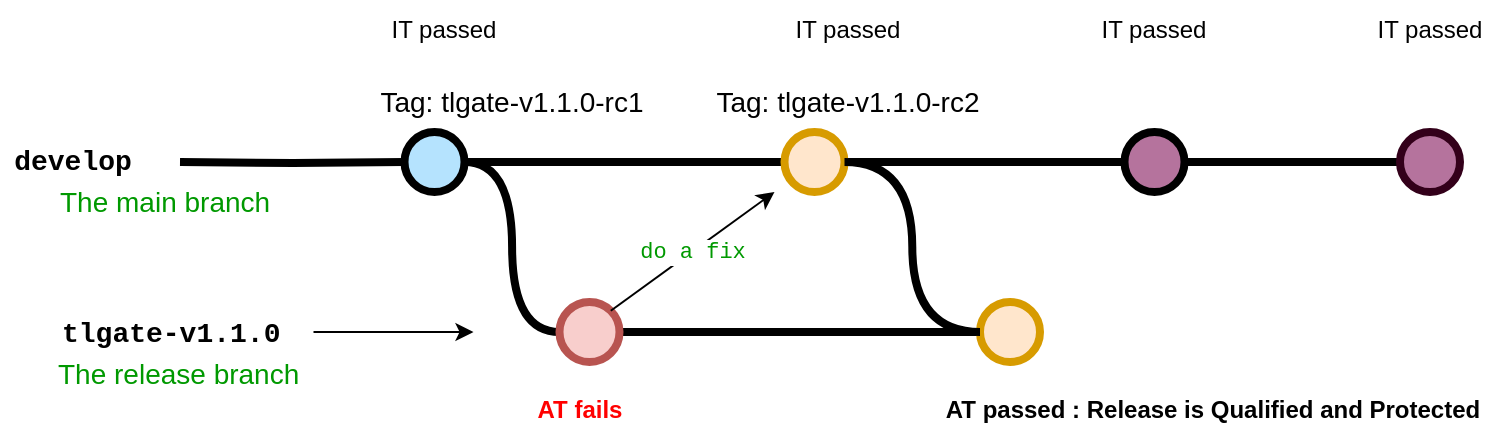 <mxfile version="16.1.0" type="github" pages="3">
  <diagram id="yPxyJZ8AM_hMuL3Unpa9" name="release-branches">
    <mxGraphModel dx="2212" dy="897" grid="1" gridSize="10" guides="1" tooltips="1" connect="1" arrows="1" fold="1" page="1" pageScale="1" pageWidth="1100" pageHeight="850" math="0" shadow="0">
      <root>
        <mxCell id="0" />
        <mxCell id="1" parent="0" />
        <mxCell id="uWUnNED6HEl2aK5fdaIb-8" value="" style="edgeStyle=orthogonalEdgeStyle;rounded=0;html=1;jettySize=auto;orthogonalLoop=1;plain-blue;endArrow=none;endFill=0;strokeWidth=4;strokeColor=#000000;entryX=0;entryY=0.5;entryDx=0;entryDy=0;entryPerimeter=0;" parent="1" source="uWUnNED6HEl2aK5fdaIb-10" target="9hBKPDzoitwpIBdzFDQ7-16" edge="1">
          <mxGeometry x="292.25" y="211" as="geometry">
            <mxPoint x="442.25" y="211" as="targetPoint" />
          </mxGeometry>
        </mxCell>
        <mxCell id="uWUnNED6HEl2aK5fdaIb-9" style="edgeStyle=orthogonalEdgeStyle;curved=1;rounded=0;html=1;exitX=1;exitY=0.5;exitPerimeter=0;entryX=0;entryY=0.5;entryPerimeter=0;endArrow=none;endFill=0;jettySize=auto;orthogonalLoop=1;strokeWidth=4;fontSize=15;" parent="1" source="uWUnNED6HEl2aK5fdaIb-10" target="uWUnNED6HEl2aK5fdaIb-15" edge="1">
          <mxGeometry relative="1" as="geometry" />
        </mxCell>
        <mxCell id="uWUnNED6HEl2aK5fdaIb-10" value="" style="verticalLabelPosition=bottom;verticalAlign=top;html=1;strokeWidth=4;shape=mxgraph.flowchart.on-page_reference;plain-blue;gradientColor=none;fillColor=#B5E3Fe;strokeColor=#000000;" parent="1" vertex="1">
          <mxGeometry x="262.25" y="196" width="30" height="30" as="geometry" />
        </mxCell>
        <mxCell id="uWUnNED6HEl2aK5fdaIb-80" value="" style="edgeStyle=orthogonalEdgeStyle;curved=1;rounded=0;orthogonalLoop=1;jettySize=auto;html=1;endArrow=none;endFill=0;strokeWidth=4;entryX=0;entryY=0.5;entryDx=0;entryDy=0;entryPerimeter=0;" parent="1" source="uWUnNED6HEl2aK5fdaIb-11" target="uWUnNED6HEl2aK5fdaIb-109" edge="1">
          <mxGeometry relative="1" as="geometry">
            <mxPoint x="734.5" y="211" as="targetPoint" />
          </mxGeometry>
        </mxCell>
        <mxCell id="uWUnNED6HEl2aK5fdaIb-11" value="" style="verticalLabelPosition=bottom;verticalAlign=top;html=1;strokeWidth=4;shape=mxgraph.flowchart.on-page_reference;plain-blue;gradientColor=none;strokeColor=#000000;fillColor=#B5739D;" parent="1" vertex="1">
          <mxGeometry x="622.25" y="196" width="30" height="30" as="geometry" />
        </mxCell>
        <mxCell id="uWUnNED6HEl2aK5fdaIb-109" value="" style="verticalLabelPosition=bottom;verticalAlign=top;html=1;strokeWidth=4;shape=mxgraph.flowchart.on-page_reference;plain-blue;gradientColor=none;strokeColor=#33001A;fillColor=#B5739D;" parent="1" vertex="1">
          <mxGeometry x="760" y="196" width="30" height="30" as="geometry" />
        </mxCell>
        <mxCell id="uWUnNED6HEl2aK5fdaIb-12" value="" style="edgeStyle=orthogonalEdgeStyle;rounded=0;html=1;jettySize=auto;orthogonalLoop=1;strokeWidth=4;endArrow=none;endFill=0;" parent="1" target="uWUnNED6HEl2aK5fdaIb-10" edge="1">
          <mxGeometry x="192.25" y="211" as="geometry">
            <mxPoint x="150" y="211" as="sourcePoint" />
          </mxGeometry>
        </mxCell>
        <mxCell id="uWUnNED6HEl2aK5fdaIb-13" value="develop" style="text;html=1;strokeColor=none;fillColor=none;align=center;verticalAlign=middle;whiteSpace=wrap;overflow=hidden;fontSize=14;fontStyle=1;fontFamily=Courier New;" parent="1" vertex="1">
          <mxGeometry x="60" y="190" width="73" height="42" as="geometry" />
        </mxCell>
        <mxCell id="uWUnNED6HEl2aK5fdaIb-14" style="edgeStyle=orthogonalEdgeStyle;curved=1;rounded=0;html=1;exitX=1;exitY=0.5;exitPerimeter=0;endArrow=none;endFill=0;jettySize=auto;orthogonalLoop=1;strokeWidth=4;fontSize=15;" parent="1" source="uWUnNED6HEl2aK5fdaIb-15" target="uWUnNED6HEl2aK5fdaIb-17" edge="1">
          <mxGeometry relative="1" as="geometry" />
        </mxCell>
        <mxCell id="uWUnNED6HEl2aK5fdaIb-15" value="" style="verticalLabelPosition=bottom;verticalAlign=top;html=1;strokeWidth=4;shape=mxgraph.flowchart.on-page_reference;strokeColor=#b85450;fillColor=#f8cecc;" parent="1" vertex="1">
          <mxGeometry x="339.75" y="281" width="30" height="30" as="geometry" />
        </mxCell>
        <mxCell id="uWUnNED6HEl2aK5fdaIb-17" value="" style="verticalLabelPosition=bottom;verticalAlign=top;html=1;strokeWidth=4;shape=mxgraph.flowchart.on-page_reference;strokeColor=#d79b00;fillColor=#ffe6cc;" parent="1" vertex="1">
          <mxGeometry x="550" y="281" width="30" height="30" as="geometry" />
        </mxCell>
        <mxCell id="uWUnNED6HEl2aK5fdaIb-20" value="tlgate-v1.1.0" style="text;html=1;strokeColor=none;fillColor=none;align=left;verticalAlign=middle;whiteSpace=wrap;overflow=hidden;fontSize=14;fontStyle=1;fontFamily=Courier New;" parent="1" vertex="1">
          <mxGeometry x="88.75" y="286" width="240" height="20" as="geometry" />
        </mxCell>
        <mxCell id="uWUnNED6HEl2aK5fdaIb-89" value="The release branch" style="text;html=1;strokeColor=none;fillColor=none;align=left;verticalAlign=middle;whiteSpace=wrap;overflow=hidden;fontSize=14;fontStyle=0;fontColor=#009900;" parent="1" vertex="1">
          <mxGeometry x="86.75" y="306" width="240" height="20" as="geometry" />
        </mxCell>
        <mxCell id="uWUnNED6HEl2aK5fdaIb-90" value="The main branch&lt;br&gt;" style="text;html=1;strokeColor=none;fillColor=none;align=left;verticalAlign=middle;whiteSpace=wrap;overflow=hidden;fontSize=14;fontStyle=0;fontColor=#009900;" parent="1" vertex="1">
          <mxGeometry x="88.25" y="220" width="146.75" height="20" as="geometry" />
        </mxCell>
        <mxCell id="uWUnNED6HEl2aK5fdaIb-93" value="" style="endArrow=classic;html=1;strokeWidth=1;fontFamily=Courier New;fontColor=#009900;" parent="1" edge="1">
          <mxGeometry width="50" height="50" relative="1" as="geometry">
            <mxPoint x="216.75" y="296" as="sourcePoint" />
            <mxPoint x="296.75" y="296" as="targetPoint" />
          </mxGeometry>
        </mxCell>
        <mxCell id="uWUnNED6HEl2aK5fdaIb-103" value="Tag: tlgate-v1.1.0-rc1" style="text;html=1;strokeColor=none;fillColor=none;align=center;verticalAlign=middle;whiteSpace=wrap;overflow=hidden;fontSize=14;" parent="1" vertex="1">
          <mxGeometry x="242.25" y="170" width="147.75" height="20" as="geometry" />
        </mxCell>
        <mxCell id="9hBKPDzoitwpIBdzFDQ7-21" value="" style="edgeStyle=orthogonalEdgeStyle;rounded=0;orthogonalLoop=1;jettySize=auto;html=1;fontSize=15;endArrow=none;endFill=0;strokeWidth=4;entryX=0;entryY=0.5;entryDx=0;entryDy=0;entryPerimeter=0;" parent="1" source="9hBKPDzoitwpIBdzFDQ7-16" target="uWUnNED6HEl2aK5fdaIb-11" edge="1">
          <mxGeometry relative="1" as="geometry">
            <mxPoint x="560.25" y="211" as="targetPoint" />
          </mxGeometry>
        </mxCell>
        <mxCell id="9hBKPDzoitwpIBdzFDQ7-16" value="" style="verticalLabelPosition=bottom;verticalAlign=top;html=1;strokeWidth=4;shape=mxgraph.flowchart.on-page_reference;strokeColor=#d79b00;fillColor=#ffe6cc;" parent="1" vertex="1">
          <mxGeometry x="452.25" y="196" width="30" height="30" as="geometry" />
        </mxCell>
        <mxCell id="0Nr4qGa-AZEYN_fg6LnV-1" value="AT fails" style="text;html=1;strokeColor=none;fillColor=none;align=center;verticalAlign=middle;whiteSpace=wrap;overflow=hidden;fontStyle=1;fontColor=#FF0000;" vertex="1" parent="1">
          <mxGeometry x="310" y="320" width="80" height="30" as="geometry" />
        </mxCell>
        <mxCell id="0Nr4qGa-AZEYN_fg6LnV-3" value="Tag: tlgate-v1.1.0-rc2" style="text;html=1;strokeColor=none;fillColor=none;align=center;verticalAlign=middle;whiteSpace=wrap;overflow=hidden;fontSize=14;" vertex="1" parent="1">
          <mxGeometry x="410" y="170" width="147.75" height="20" as="geometry" />
        </mxCell>
        <mxCell id="0Nr4qGa-AZEYN_fg6LnV-4" value="AT passed : Release is Qualified and Protected" style="text;html=1;strokeColor=none;fillColor=none;align=center;verticalAlign=middle;whiteSpace=wrap;overflow=hidden;fontStyle=1" vertex="1" parent="1">
          <mxGeometry x="524" y="320" width="285" height="30" as="geometry" />
        </mxCell>
        <mxCell id="0Nr4qGa-AZEYN_fg6LnV-6" style="edgeStyle=orthogonalEdgeStyle;curved=1;rounded=0;html=1;exitX=1;exitY=0.5;exitPerimeter=0;entryX=0;entryY=0.5;entryPerimeter=0;endArrow=none;endFill=0;jettySize=auto;orthogonalLoop=1;strokeWidth=4;fontSize=15;exitDx=0;exitDy=0;entryDx=0;entryDy=0;" edge="1" parent="1" source="9hBKPDzoitwpIBdzFDQ7-16" target="uWUnNED6HEl2aK5fdaIb-17">
          <mxGeometry relative="1" as="geometry">
            <mxPoint x="550" y="330" as="sourcePoint" />
            <mxPoint x="597.5" y="415" as="targetPoint" />
          </mxGeometry>
        </mxCell>
        <mxCell id="lnW2x52XJvLZ27mFD1Z6-2" value="IT passed" style="text;html=1;strokeColor=none;fillColor=none;align=center;verticalAlign=middle;whiteSpace=wrap;overflow=hidden;" vertex="1" parent="1">
          <mxGeometry x="242.25" y="130" width="80" height="30" as="geometry" />
        </mxCell>
        <mxCell id="lnW2x52XJvLZ27mFD1Z6-4" value="IT passed" style="text;html=1;strokeColor=none;fillColor=none;align=center;verticalAlign=middle;whiteSpace=wrap;overflow=hidden;" vertex="1" parent="1">
          <mxGeometry x="443.88" y="130" width="80" height="30" as="geometry" />
        </mxCell>
        <mxCell id="lnW2x52XJvLZ27mFD1Z6-6" value="IT passed" style="text;html=1;strokeColor=none;fillColor=none;align=center;verticalAlign=middle;whiteSpace=wrap;overflow=hidden;" vertex="1" parent="1">
          <mxGeometry x="597.25" y="130" width="80" height="30" as="geometry" />
        </mxCell>
        <mxCell id="lnW2x52XJvLZ27mFD1Z6-7" value="IT passed" style="text;html=1;strokeColor=none;fillColor=none;align=center;verticalAlign=middle;whiteSpace=wrap;overflow=hidden;" vertex="1" parent="1">
          <mxGeometry x="735" y="130" width="80" height="30" as="geometry" />
        </mxCell>
        <mxCell id="lnW2x52XJvLZ27mFD1Z6-8" value="do a fix" style="endArrow=classic;html=1;strokeWidth=1;fontFamily=Courier New;fontColor=#009900;exitX=0.855;exitY=0.145;exitDx=0;exitDy=0;exitPerimeter=0;entryX=0.25;entryY=0;entryDx=0;entryDy=0;" edge="1" parent="1" source="uWUnNED6HEl2aK5fdaIb-15">
          <mxGeometry width="50" height="50" relative="1" as="geometry">
            <mxPoint x="226.75" y="306" as="sourcePoint" />
            <mxPoint x="447.25" y="226" as="targetPoint" />
          </mxGeometry>
        </mxCell>
      </root>
    </mxGraphModel>
  </diagram>
  <diagram name="hot-fixes" id="lrYJOHGYdZvBZDiZXior">
    <mxGraphModel dx="2212" dy="897" grid="1" gridSize="10" guides="1" tooltips="1" connect="1" arrows="1" fold="1" page="1" pageScale="1" pageWidth="1100" pageHeight="850" math="0" shadow="0">
      <root>
        <mxCell id="mOPdbwJWsml3GWoiLDdD-0" />
        <mxCell id="mOPdbwJWsml3GWoiLDdD-1" parent="mOPdbwJWsml3GWoiLDdD-0" />
        <mxCell id="mOPdbwJWsml3GWoiLDdD-2" value="fixes" style="text;html=1;strokeColor=none;fillColor=none;align=center;verticalAlign=middle;whiteSpace=wrap;overflow=hidden;" vertex="1" parent="mOPdbwJWsml3GWoiLDdD-1">
          <mxGeometry x="674.5" y="220" width="80" height="30" as="geometry" />
        </mxCell>
        <mxCell id="mOPdbwJWsml3GWoiLDdD-5" value="" style="verticalLabelPosition=bottom;verticalAlign=top;html=1;strokeWidth=4;shape=mxgraph.flowchart.on-page_reference;plain-blue;gradientColor=none;fillColor=#B5E3Fe;strokeColor=#000000;" vertex="1" parent="mOPdbwJWsml3GWoiLDdD-1">
          <mxGeometry x="262.25" y="196" width="30" height="30" as="geometry" />
        </mxCell>
        <mxCell id="mOPdbwJWsml3GWoiLDdD-6" value="" style="edgeStyle=orthogonalEdgeStyle;curved=1;rounded=0;orthogonalLoop=1;jettySize=auto;html=1;endArrow=none;endFill=0;strokeWidth=4;entryX=0;entryY=0.5;entryDx=0;entryDy=0;entryPerimeter=0;" edge="1" parent="mOPdbwJWsml3GWoiLDdD-1" source="mOPdbwJWsml3GWoiLDdD-7" target="mOPdbwJWsml3GWoiLDdD-8">
          <mxGeometry relative="1" as="geometry">
            <mxPoint x="546.25" y="211" as="targetPoint" />
          </mxGeometry>
        </mxCell>
        <mxCell id="mOPdbwJWsml3GWoiLDdD-7" value="" style="verticalLabelPosition=bottom;verticalAlign=top;html=1;strokeWidth=4;shape=mxgraph.flowchart.on-page_reference;plain-blue;gradientColor=none;strokeColor=#000000;fillColor=#CDA2BE;" vertex="1" parent="mOPdbwJWsml3GWoiLDdD-1">
          <mxGeometry x="434" y="196" width="30" height="30" as="geometry" />
        </mxCell>
        <mxCell id="mOPdbwJWsml3GWoiLDdD-8" value="" style="verticalLabelPosition=bottom;verticalAlign=top;html=1;strokeWidth=4;shape=mxgraph.flowchart.on-page_reference;plain-blue;gradientColor=none;strokeColor=#33001A;fillColor=#CDA2BE;" vertex="1" parent="mOPdbwJWsml3GWoiLDdD-1">
          <mxGeometry x="571.75" y="196" width="30" height="30" as="geometry" />
        </mxCell>
        <mxCell id="mOPdbwJWsml3GWoiLDdD-9" value="" style="edgeStyle=orthogonalEdgeStyle;rounded=0;html=1;jettySize=auto;orthogonalLoop=1;strokeWidth=4;endArrow=none;endFill=0;" edge="1" parent="mOPdbwJWsml3GWoiLDdD-1" target="mOPdbwJWsml3GWoiLDdD-5">
          <mxGeometry x="192.25" y="211" as="geometry">
            <mxPoint x="150" y="211" as="sourcePoint" />
          </mxGeometry>
        </mxCell>
        <mxCell id="mOPdbwJWsml3GWoiLDdD-10" value="develop" style="text;html=1;strokeColor=none;fillColor=none;align=center;verticalAlign=middle;whiteSpace=wrap;overflow=hidden;fontSize=14;fontStyle=1;fontFamily=Courier New;" vertex="1" parent="mOPdbwJWsml3GWoiLDdD-1">
          <mxGeometry x="60" y="190" width="73" height="42" as="geometry" />
        </mxCell>
        <mxCell id="mOPdbwJWsml3GWoiLDdD-13" value="" style="verticalLabelPosition=bottom;verticalAlign=top;html=1;strokeWidth=4;shape=mxgraph.flowchart.on-page_reference;plain-purple;gradientColor=none;strokeColor=#000000;fillColor=#D5E8D4;" vertex="1" parent="mOPdbwJWsml3GWoiLDdD-1">
          <mxGeometry x="361.75" y="281" width="30" height="30" as="geometry" />
        </mxCell>
        <mxCell id="mOPdbwJWsml3GWoiLDdD-14" value="tlgate-v1.1.0" style="text;html=1;strokeColor=none;fillColor=none;align=left;verticalAlign=middle;whiteSpace=wrap;overflow=hidden;fontSize=14;fontStyle=1;fontFamily=Courier New;" vertex="1" parent="mOPdbwJWsml3GWoiLDdD-1">
          <mxGeometry x="88.75" y="286" width="240" height="20" as="geometry" />
        </mxCell>
        <mxCell id="mOPdbwJWsml3GWoiLDdD-15" value="The release branch" style="text;html=1;strokeColor=none;fillColor=none;align=left;verticalAlign=middle;whiteSpace=wrap;overflow=hidden;fontSize=14;fontStyle=0;fontColor=#009900;" vertex="1" parent="mOPdbwJWsml3GWoiLDdD-1">
          <mxGeometry x="86.75" y="306" width="240" height="20" as="geometry" />
        </mxCell>
        <mxCell id="mOPdbwJWsml3GWoiLDdD-16" value="The main branch&lt;br&gt;" style="text;html=1;strokeColor=none;fillColor=none;align=left;verticalAlign=middle;whiteSpace=wrap;overflow=hidden;fontSize=14;fontStyle=0;fontColor=#009900;" vertex="1" parent="mOPdbwJWsml3GWoiLDdD-1">
          <mxGeometry x="88.25" y="220" width="146.75" height="20" as="geometry" />
        </mxCell>
        <mxCell id="mOPdbwJWsml3GWoiLDdD-17" value="" style="endArrow=classic;html=1;strokeWidth=1;fontFamily=Courier New;fontColor=#009900;" edge="1" parent="mOPdbwJWsml3GWoiLDdD-1">
          <mxGeometry width="50" height="50" relative="1" as="geometry">
            <mxPoint x="216.75" y="296" as="sourcePoint" />
            <mxPoint x="296.75" y="296" as="targetPoint" />
          </mxGeometry>
        </mxCell>
        <mxCell id="mOPdbwJWsml3GWoiLDdD-18" value="Tag: tlgate-v1.1.0-rc2" style="text;html=1;strokeColor=none;fillColor=none;align=center;verticalAlign=middle;whiteSpace=wrap;overflow=hidden;fontSize=14;" vertex="1" parent="mOPdbwJWsml3GWoiLDdD-1">
          <mxGeometry x="242.25" y="170" width="147.75" height="20" as="geometry" />
        </mxCell>
        <mxCell id="mOPdbwJWsml3GWoiLDdD-21" value="" style="edgeStyle=orthogonalEdgeStyle;rounded=0;orthogonalLoop=1;jettySize=auto;html=1;fontSize=15;endArrow=none;endFill=0;strokeWidth=4;entryX=0;entryY=0.5;entryDx=0;entryDy=0;entryPerimeter=0;" edge="1" parent="mOPdbwJWsml3GWoiLDdD-1" target="mOPdbwJWsml3GWoiLDdD-7">
          <mxGeometry relative="1" as="geometry">
            <mxPoint x="372" y="211" as="targetPoint" />
            <mxPoint x="294" y="211" as="sourcePoint" />
          </mxGeometry>
        </mxCell>
        <mxCell id="mOPdbwJWsml3GWoiLDdD-23" value="AT passed" style="text;html=1;strokeColor=none;fillColor=none;align=center;verticalAlign=middle;whiteSpace=wrap;overflow=hidden;" vertex="1" parent="mOPdbwJWsml3GWoiLDdD-1">
          <mxGeometry x="336.75" y="320" width="80" height="30" as="geometry" />
        </mxCell>
        <mxCell id="mOPdbwJWsml3GWoiLDdD-26" style="edgeStyle=orthogonalEdgeStyle;curved=1;rounded=0;html=1;exitX=1;exitY=0.5;exitPerimeter=0;entryX=0;entryY=0.5;entryPerimeter=0;endArrow=none;endFill=0;jettySize=auto;orthogonalLoop=1;strokeWidth=4;fontSize=15;exitDx=0;exitDy=0;entryDx=0;entryDy=0;" edge="1" parent="mOPdbwJWsml3GWoiLDdD-1" target="mOPdbwJWsml3GWoiLDdD-13">
          <mxGeometry relative="1" as="geometry">
            <mxPoint x="294" y="211" as="sourcePoint" />
            <mxPoint x="409.25" y="415" as="targetPoint" />
          </mxGeometry>
        </mxCell>
        <mxCell id="mOPdbwJWsml3GWoiLDdD-29" value="" style="verticalLabelPosition=bottom;verticalAlign=top;html=1;strokeWidth=4;shape=mxgraph.flowchart.on-page_reference;plain-purple;gradientColor=none;strokeColor=#000000;fillColor=#D5E8D4;" vertex="1" parent="mOPdbwJWsml3GWoiLDdD-1">
          <mxGeometry x="361.75" y="281" width="30" height="30" as="geometry" />
        </mxCell>
        <mxCell id="mOPdbwJWsml3GWoiLDdD-30" value="tlgate-v1.1.0" style="text;html=1;strokeColor=none;fillColor=none;align=left;verticalAlign=middle;whiteSpace=wrap;overflow=hidden;fontSize=14;fontStyle=1;fontFamily=Courier New;" vertex="1" parent="mOPdbwJWsml3GWoiLDdD-1">
          <mxGeometry x="88.75" y="286" width="240" height="20" as="geometry" />
        </mxCell>
        <mxCell id="mOPdbwJWsml3GWoiLDdD-31" value="The release branch is unlocked" style="text;html=1;strokeColor=none;fillColor=none;align=left;verticalAlign=middle;whiteSpace=wrap;overflow=hidden;fontSize=14;fontStyle=0;fontColor=#009900;" vertex="1" parent="mOPdbwJWsml3GWoiLDdD-1">
          <mxGeometry x="86.75" y="306" width="240" height="20" as="geometry" />
        </mxCell>
        <mxCell id="mOPdbwJWsml3GWoiLDdD-32" value="" style="endArrow=classic;html=1;strokeWidth=1;fontFamily=Courier New;fontColor=#009900;" edge="1" parent="mOPdbwJWsml3GWoiLDdD-1">
          <mxGeometry width="50" height="50" relative="1" as="geometry">
            <mxPoint x="216.75" y="296" as="sourcePoint" />
            <mxPoint x="296.75" y="296" as="targetPoint" />
          </mxGeometry>
        </mxCell>
        <mxCell id="mOPdbwJWsml3GWoiLDdD-58" value="" style="verticalLabelPosition=bottom;verticalAlign=top;html=1;strokeWidth=4;shape=mxgraph.flowchart.on-page_reference;plain-blue;gradientColor=none;strokeColor=#33001A;fillColor=#FFD966;" vertex="1" parent="mOPdbwJWsml3GWoiLDdD-1">
          <mxGeometry x="699.5" y="196" width="30" height="30" as="geometry" />
        </mxCell>
        <mxCell id="mOPdbwJWsml3GWoiLDdD-59" value="new feature 1" style="text;html=1;strokeColor=none;fillColor=none;align=center;verticalAlign=middle;whiteSpace=wrap;overflow=hidden;" vertex="1" parent="mOPdbwJWsml3GWoiLDdD-1">
          <mxGeometry x="409" y="220" width="80" height="30" as="geometry" />
        </mxCell>
        <mxCell id="mOPdbwJWsml3GWoiLDdD-61" value="new feature 2" style="text;html=1;strokeColor=none;fillColor=none;align=center;verticalAlign=middle;whiteSpace=wrap;overflow=hidden;" vertex="1" parent="mOPdbwJWsml3GWoiLDdD-1">
          <mxGeometry x="539.5" y="220" width="80" height="30" as="geometry" />
        </mxCell>
        <mxCell id="mOPdbwJWsml3GWoiLDdD-62" value="" style="edgeStyle=orthogonalEdgeStyle;curved=1;rounded=0;orthogonalLoop=1;jettySize=auto;html=1;endArrow=none;endFill=0;strokeWidth=4;entryX=0;entryY=0.5;entryDx=0;entryDy=0;entryPerimeter=0;exitX=1;exitY=0.5;exitDx=0;exitDy=0;exitPerimeter=0;" edge="1" parent="mOPdbwJWsml3GWoiLDdD-1" source="mOPdbwJWsml3GWoiLDdD-8" target="mOPdbwJWsml3GWoiLDdD-58">
          <mxGeometry relative="1" as="geometry">
            <mxPoint x="581.75" y="221" as="targetPoint" />
            <mxPoint x="474" y="221" as="sourcePoint" />
          </mxGeometry>
        </mxCell>
        <mxCell id="mOPdbwJWsml3GWoiLDdD-63" value="" style="edgeStyle=orthogonalEdgeStyle;curved=1;rounded=0;orthogonalLoop=1;jettySize=auto;html=1;endArrow=none;endFill=0;strokeWidth=4;exitX=1;exitY=0.5;exitDx=0;exitDy=0;exitPerimeter=0;" edge="1" parent="mOPdbwJWsml3GWoiLDdD-1" source="mOPdbwJWsml3GWoiLDdD-29">
          <mxGeometry relative="1" as="geometry">
            <mxPoint x="840" y="296" as="targetPoint" />
            <mxPoint x="474" y="221" as="sourcePoint" />
          </mxGeometry>
        </mxCell>
        <mxCell id="mOPdbwJWsml3GWoiLDdD-64" value="" style="verticalLabelPosition=bottom;verticalAlign=top;html=1;strokeWidth=4;shape=mxgraph.flowchart.on-page_reference;plain-blue;gradientColor=none;strokeColor=#33001A;fillColor=#FFD966;fontColor=#FFFF00;" vertex="1" parent="mOPdbwJWsml3GWoiLDdD-1">
          <mxGeometry x="840" y="281" width="30" height="30" as="geometry" />
        </mxCell>
        <mxCell id="mOPdbwJWsml3GWoiLDdD-65" value="RETROFIT (rework)" style="edgeStyle=orthogonalEdgeStyle;curved=1;rounded=0;html=1;exitX=1;exitY=0.5;exitPerimeter=0;endArrow=none;endFill=0;jettySize=auto;orthogonalLoop=1;strokeWidth=4;fontSize=11;exitDx=0;exitDy=0;entryX=0;entryY=0.5;entryDx=0;entryDy=0;entryPerimeter=0;fontColor=#60854C;fontStyle=0" edge="1" parent="mOPdbwJWsml3GWoiLDdD-1" source="mOPdbwJWsml3GWoiLDdD-58" target="mOPdbwJWsml3GWoiLDdD-64">
          <mxGeometry relative="1" as="geometry">
            <mxPoint x="304" y="221" as="sourcePoint" />
            <mxPoint x="840" y="290" as="targetPoint" />
            <Array as="points">
              <mxPoint x="780" y="211" />
              <mxPoint x="780" y="296" />
            </Array>
          </mxGeometry>
        </mxCell>
        <mxCell id="mOPdbwJWsml3GWoiLDdD-66" value="AT passed" style="text;html=1;strokeColor=none;fillColor=none;align=center;verticalAlign=middle;whiteSpace=wrap;overflow=hidden;" vertex="1" parent="mOPdbwJWsml3GWoiLDdD-1">
          <mxGeometry x="815" y="320" width="80" height="30" as="geometry" />
        </mxCell>
        <mxCell id="mOPdbwJWsml3GWoiLDdD-67" value="IT passed" style="text;html=1;strokeColor=none;fillColor=none;align=center;verticalAlign=middle;whiteSpace=wrap;overflow=hidden;" vertex="1" parent="mOPdbwJWsml3GWoiLDdD-1">
          <mxGeometry x="674.5" y="160" width="80" height="30" as="geometry" />
        </mxCell>
        <mxCell id="URu7C6ZPJgRQKlMHP2JY-0" value="" style="endArrow=classic;html=1;strokeWidth=1;fontFamily=Courier New;fontColor=#009900;" edge="1" parent="mOPdbwJWsml3GWoiLDdD-1">
          <mxGeometry width="50" height="50" relative="1" as="geometry">
            <mxPoint x="855" y="390" as="sourcePoint" />
            <mxPoint x="855" y="350" as="targetPoint" />
            <Array as="points">
              <mxPoint x="855" y="380" />
              <mxPoint x="854.75" y="390" />
            </Array>
          </mxGeometry>
        </mxCell>
        <mxCell id="URu7C6ZPJgRQKlMHP2JY-1" value="&lt;span style=&quot;text-align: center&quot;&gt;release is qualified, branch is protected&lt;br&gt;&lt;/span&gt;" style="text;html=1;strokeColor=none;fillColor=none;align=left;verticalAlign=middle;whiteSpace=wrap;overflow=hidden;fontSize=12;fontStyle=0;fontColor=#000000;" vertex="1" parent="mOPdbwJWsml3GWoiLDdD-1">
          <mxGeometry x="754.5" y="390" width="230" height="29" as="geometry" />
        </mxCell>
        <mxCell id="URu7C6ZPJgRQKlMHP2JY-2" value="Tag: tlgate-v1.1.1" style="text;html=1;strokeColor=none;fillColor=none;align=center;verticalAlign=middle;whiteSpace=wrap;overflow=hidden;fontSize=14;" vertex="1" parent="mOPdbwJWsml3GWoiLDdD-1">
          <mxGeometry x="860" y="286" width="147.75" height="20" as="geometry" />
        </mxCell>
      </root>
    </mxGraphModel>
  </diagram>
  <diagram name="feature-branches" id="9MecKWPRgAFIM3ZbUktN">
    <mxGraphModel dx="2212" dy="897" grid="1" gridSize="10" guides="1" tooltips="1" connect="1" arrows="1" fold="1" page="1" pageScale="1" pageWidth="1100" pageHeight="850" math="0" shadow="0">
      <root>
        <mxCell id="dB05RF2seS8kiTpS__xH-0" />
        <mxCell id="dB05RF2seS8kiTpS__xH-1" parent="dB05RF2seS8kiTpS__xH-0" />
        <mxCell id="dB05RF2seS8kiTpS__xH-3" value="" style="edgeStyle=orthogonalEdgeStyle;rounded=0;html=1;jettySize=auto;orthogonalLoop=1;plain-blue;endArrow=none;endFill=0;strokeWidth=4;strokeColor=#000000;entryX=0;entryY=0.5;entryDx=0;entryDy=0;entryPerimeter=0;" edge="1" parent="dB05RF2seS8kiTpS__xH-1" source="dB05RF2seS8kiTpS__xH-5" target="dB05RF2seS8kiTpS__xH-7">
          <mxGeometry x="394.75" y="193" as="geometry">
            <mxPoint x="554.75" y="193" as="targetPoint" />
          </mxGeometry>
        </mxCell>
        <mxCell id="dB05RF2seS8kiTpS__xH-5" value="" style="verticalLabelPosition=bottom;verticalAlign=top;html=1;strokeWidth=4;shape=mxgraph.flowchart.on-page_reference;plain-blue;gradientColor=none;fillColor=#B5E3Fe;strokeColor=#000000;" vertex="1" parent="dB05RF2seS8kiTpS__xH-1">
          <mxGeometry x="364.75" y="178" width="30" height="30" as="geometry" />
        </mxCell>
        <mxCell id="dB05RF2seS8kiTpS__xH-6" value="" style="edgeStyle=orthogonalEdgeStyle;curved=1;rounded=0;orthogonalLoop=1;jettySize=auto;html=1;endArrow=none;endFill=0;strokeWidth=4;entryX=0;entryY=0.5;entryDx=0;entryDy=0;entryPerimeter=0;" edge="1" parent="dB05RF2seS8kiTpS__xH-1" source="dB05RF2seS8kiTpS__xH-7" target="dB05RF2seS8kiTpS__xH-8">
          <mxGeometry relative="1" as="geometry">
            <mxPoint x="694.75" y="193" as="targetPoint" />
          </mxGeometry>
        </mxCell>
        <mxCell id="dB05RF2seS8kiTpS__xH-7" value="" style="verticalLabelPosition=bottom;verticalAlign=top;html=1;strokeWidth=4;shape=mxgraph.flowchart.on-page_reference;plain-blue;gradientColor=none;strokeColor=#000000;fillColor=#B5E3FE;" vertex="1" parent="dB05RF2seS8kiTpS__xH-1">
          <mxGeometry x="612.5" y="178" width="30" height="30" as="geometry" />
        </mxCell>
        <mxCell id="dB05RF2seS8kiTpS__xH-8" value="" style="verticalLabelPosition=bottom;verticalAlign=top;html=1;strokeWidth=4;shape=mxgraph.flowchart.on-page_reference;plain-blue;gradientColor=none;strokeColor=#33001A;fillColor=#97D077;" vertex="1" parent="dB05RF2seS8kiTpS__xH-1">
          <mxGeometry x="821.5" y="178" width="30" height="30" as="geometry" />
        </mxCell>
        <mxCell id="dB05RF2seS8kiTpS__xH-9" value="" style="edgeStyle=orthogonalEdgeStyle;rounded=0;html=1;jettySize=auto;orthogonalLoop=1;strokeWidth=4;endArrow=none;endFill=0;" edge="1" parent="dB05RF2seS8kiTpS__xH-1" target="dB05RF2seS8kiTpS__xH-5">
          <mxGeometry x="294.75" y="193" as="geometry">
            <mxPoint x="252.5" y="193" as="sourcePoint" />
          </mxGeometry>
        </mxCell>
        <mxCell id="dB05RF2seS8kiTpS__xH-10" value="develop" style="text;html=1;strokeColor=none;fillColor=none;align=center;verticalAlign=middle;whiteSpace=wrap;overflow=hidden;fontSize=14;fontStyle=1;fontFamily=Courier New;" vertex="1" parent="dB05RF2seS8kiTpS__xH-1">
          <mxGeometry x="162.5" y="172" width="73" height="42" as="geometry" />
        </mxCell>
        <mxCell id="dB05RF2seS8kiTpS__xH-16" value="" style="edgeStyle=orthogonalEdgeStyle;rounded=0;orthogonalLoop=1;jettySize=auto;html=1;endArrow=none;endFill=0;strokeWidth=4;" edge="1" parent="dB05RF2seS8kiTpS__xH-1" source="dB05RF2seS8kiTpS__xH-17" target="dB05RF2seS8kiTpS__xH-19">
          <mxGeometry relative="1" as="geometry" />
        </mxCell>
        <mxCell id="dB05RF2seS8kiTpS__xH-17" value="" style="verticalLabelPosition=bottom;verticalAlign=top;html=1;strokeWidth=4;shape=mxgraph.flowchart.on-page_reference;plain-purple;gradientColor=none;strokeColor=#000000;fillColor=#FFFF00;" vertex="1" parent="dB05RF2seS8kiTpS__xH-1">
          <mxGeometry x="472.5" y="60" width="30" height="30" as="geometry" />
        </mxCell>
        <mxCell id="dB05RF2seS8kiTpS__xH-19" value="" style="verticalLabelPosition=bottom;verticalAlign=top;html=1;strokeWidth=4;shape=mxgraph.flowchart.on-page_reference;plain-purple;gradientColor=none;strokeColor=#000000;fillColor=#FFFF00;" vertex="1" parent="dB05RF2seS8kiTpS__xH-1">
          <mxGeometry x="542.5" y="60" width="30" height="30" as="geometry" />
        </mxCell>
        <mxCell id="dB05RF2seS8kiTpS__xH-20" value="feature/SEPASSFRNT-1234-ma_feature" style="text;html=1;strokeColor=none;fillColor=none;align=left;verticalAlign=middle;whiteSpace=wrap;overflow=hidden;fontSize=14;fontStyle=1;fontFamily=Courier New;" vertex="1" parent="dB05RF2seS8kiTpS__xH-1">
          <mxGeometry x="70" y="65" width="292.5" height="20" as="geometry" />
        </mxCell>
        <mxCell id="dB05RF2seS8kiTpS__xH-21" value="Your feature branch" style="text;html=1;strokeColor=none;fillColor=none;align=left;verticalAlign=middle;whiteSpace=wrap;overflow=hidden;fontSize=14;fontStyle=0;fontColor=#009900;" vertex="1" parent="dB05RF2seS8kiTpS__xH-1">
          <mxGeometry x="138.25" y="85" width="240" height="20" as="geometry" />
        </mxCell>
        <mxCell id="dB05RF2seS8kiTpS__xH-23" value="The main branch&lt;br&gt;" style="text;html=1;strokeColor=none;fillColor=none;align=left;verticalAlign=middle;whiteSpace=wrap;overflow=hidden;fontSize=14;fontStyle=0;fontColor=#009900;" vertex="1" parent="dB05RF2seS8kiTpS__xH-1">
          <mxGeometry x="190.75" y="202" width="146.75" height="20" as="geometry" />
        </mxCell>
        <mxCell id="dB05RF2seS8kiTpS__xH-24" value="" style="endArrow=classic;html=1;strokeWidth=1;fontFamily=Courier New;fontColor=#009900;" edge="1" parent="dB05RF2seS8kiTpS__xH-1">
          <mxGeometry width="50" height="50" relative="1" as="geometry">
            <mxPoint x="382.5" y="75" as="sourcePoint" />
            <mxPoint x="432.5" y="75" as="targetPoint" />
          </mxGeometry>
        </mxCell>
        <mxCell id="dB05RF2seS8kiTpS__xH-38" value="BRANCH OFF" style="edgeStyle=orthogonalEdgeStyle;curved=1;rounded=0;orthogonalLoop=1;jettySize=auto;html=1;entryX=0;entryY=0.5;entryDx=0;entryDy=0;entryPerimeter=0;endArrow=none;endFill=0;strokeWidth=4;fontFamily=Courier New;fontColor=#009900;exitX=1;exitY=0.5;exitDx=0;exitDy=0;exitPerimeter=0;" edge="1" parent="dB05RF2seS8kiTpS__xH-1" source="dB05RF2seS8kiTpS__xH-5" target="dB05RF2seS8kiTpS__xH-17">
          <mxGeometry relative="1" as="geometry">
            <mxPoint x="402.5" y="190" as="sourcePoint" />
            <mxPoint x="467.5" y="41" as="targetPoint" />
          </mxGeometry>
        </mxCell>
        <mxCell id="dB05RF2seS8kiTpS__xH-40" value="" style="verticalLabelPosition=bottom;verticalAlign=top;html=1;strokeWidth=4;shape=mxgraph.flowchart.on-page_reference;plain-purple;gradientColor=none;strokeColor=#000000;fillColor=#D5E8D4;" vertex="1" parent="dB05RF2seS8kiTpS__xH-1">
          <mxGeometry x="612.5" y="60" width="30" height="30" as="geometry" />
        </mxCell>
        <mxCell id="dB05RF2seS8kiTpS__xH-41" value="" style="edgeStyle=orthogonalEdgeStyle;rounded=0;orthogonalLoop=1;jettySize=auto;html=1;endArrow=none;endFill=0;strokeWidth=4;exitX=1;exitY=0.5;exitDx=0;exitDy=0;exitPerimeter=0;entryX=0;entryY=0.5;entryDx=0;entryDy=0;entryPerimeter=0;" edge="1" parent="dB05RF2seS8kiTpS__xH-1" source="dB05RF2seS8kiTpS__xH-19" target="dB05RF2seS8kiTpS__xH-40">
          <mxGeometry relative="1" as="geometry">
            <mxPoint x="672.5" y="80" as="sourcePoint" />
            <mxPoint x="712.5" y="80" as="targetPoint" />
          </mxGeometry>
        </mxCell>
        <mxCell id="9LZtzdrOr4nHdWzr7-57-0" value="PULL REQUEST (FAST WORWARD)" style="edgeStyle=orthogonalEdgeStyle;curved=1;rounded=0;html=1;entryX=0;entryY=0.5;entryPerimeter=0;endArrow=none;endFill=0;jettySize=auto;orthogonalLoop=1;strokeWidth=4;fontSize=11;entryDx=0;entryDy=0;exitX=1;exitY=0.5;exitDx=0;exitDy=0;exitPerimeter=0;fontColor=#9999FF;" edge="1" parent="dB05RF2seS8kiTpS__xH-1" source="9LZtzdrOr4nHdWzr7-57-2" target="dB05RF2seS8kiTpS__xH-8">
          <mxGeometry x="-0.043" relative="1" as="geometry">
            <mxPoint x="862.5" y="70" as="sourcePoint" />
            <mxPoint x="670.25" y="-45" as="targetPoint" />
            <mxPoint y="1" as="offset" />
          </mxGeometry>
        </mxCell>
        <mxCell id="9LZtzdrOr4nHdWzr7-57-1" value="REBASE / REWORK" style="edgeStyle=orthogonalEdgeStyle;curved=1;rounded=0;orthogonalLoop=1;jettySize=auto;html=1;entryX=0;entryY=0.5;entryDx=0;entryDy=0;entryPerimeter=0;endArrow=none;endFill=0;strokeWidth=4;fontFamily=Courier New;fontColor=#009900;exitX=1;exitY=0.5;exitDx=0;exitDy=0;exitPerimeter=0;" edge="1" parent="dB05RF2seS8kiTpS__xH-1" source="dB05RF2seS8kiTpS__xH-7" target="dB05RF2seS8kiTpS__xH-40">
          <mxGeometry relative="1" as="geometry">
            <mxPoint x="602.5" y="120" as="sourcePoint" />
            <mxPoint x="680.25" y="2" as="targetPoint" />
          </mxGeometry>
        </mxCell>
        <mxCell id="9LZtzdrOr4nHdWzr7-57-2" value="" style="verticalLabelPosition=bottom;verticalAlign=top;html=1;strokeWidth=4;shape=mxgraph.flowchart.on-page_reference;plain-purple;gradientColor=none;strokeColor=#000000;fillColor=#FFFF00;" vertex="1" parent="dB05RF2seS8kiTpS__xH-1">
          <mxGeometry x="722.5" y="60" width="30" height="30" as="geometry" />
        </mxCell>
        <mxCell id="9LZtzdrOr4nHdWzr7-57-3" value="" style="edgeStyle=orthogonalEdgeStyle;curved=1;rounded=0;orthogonalLoop=1;jettySize=auto;html=1;endArrow=none;endFill=0;strokeWidth=4;entryX=0;entryY=0.5;entryDx=0;entryDy=0;entryPerimeter=0;exitX=1;exitY=0.5;exitDx=0;exitDy=0;exitPerimeter=0;" edge="1" parent="dB05RF2seS8kiTpS__xH-1" source="dB05RF2seS8kiTpS__xH-40" target="9LZtzdrOr4nHdWzr7-57-2">
          <mxGeometry relative="1" as="geometry">
            <mxPoint x="831.5" y="203" as="targetPoint" />
            <mxPoint x="652.5" y="203" as="sourcePoint" />
          </mxGeometry>
        </mxCell>
      </root>
    </mxGraphModel>
  </diagram>
</mxfile>
